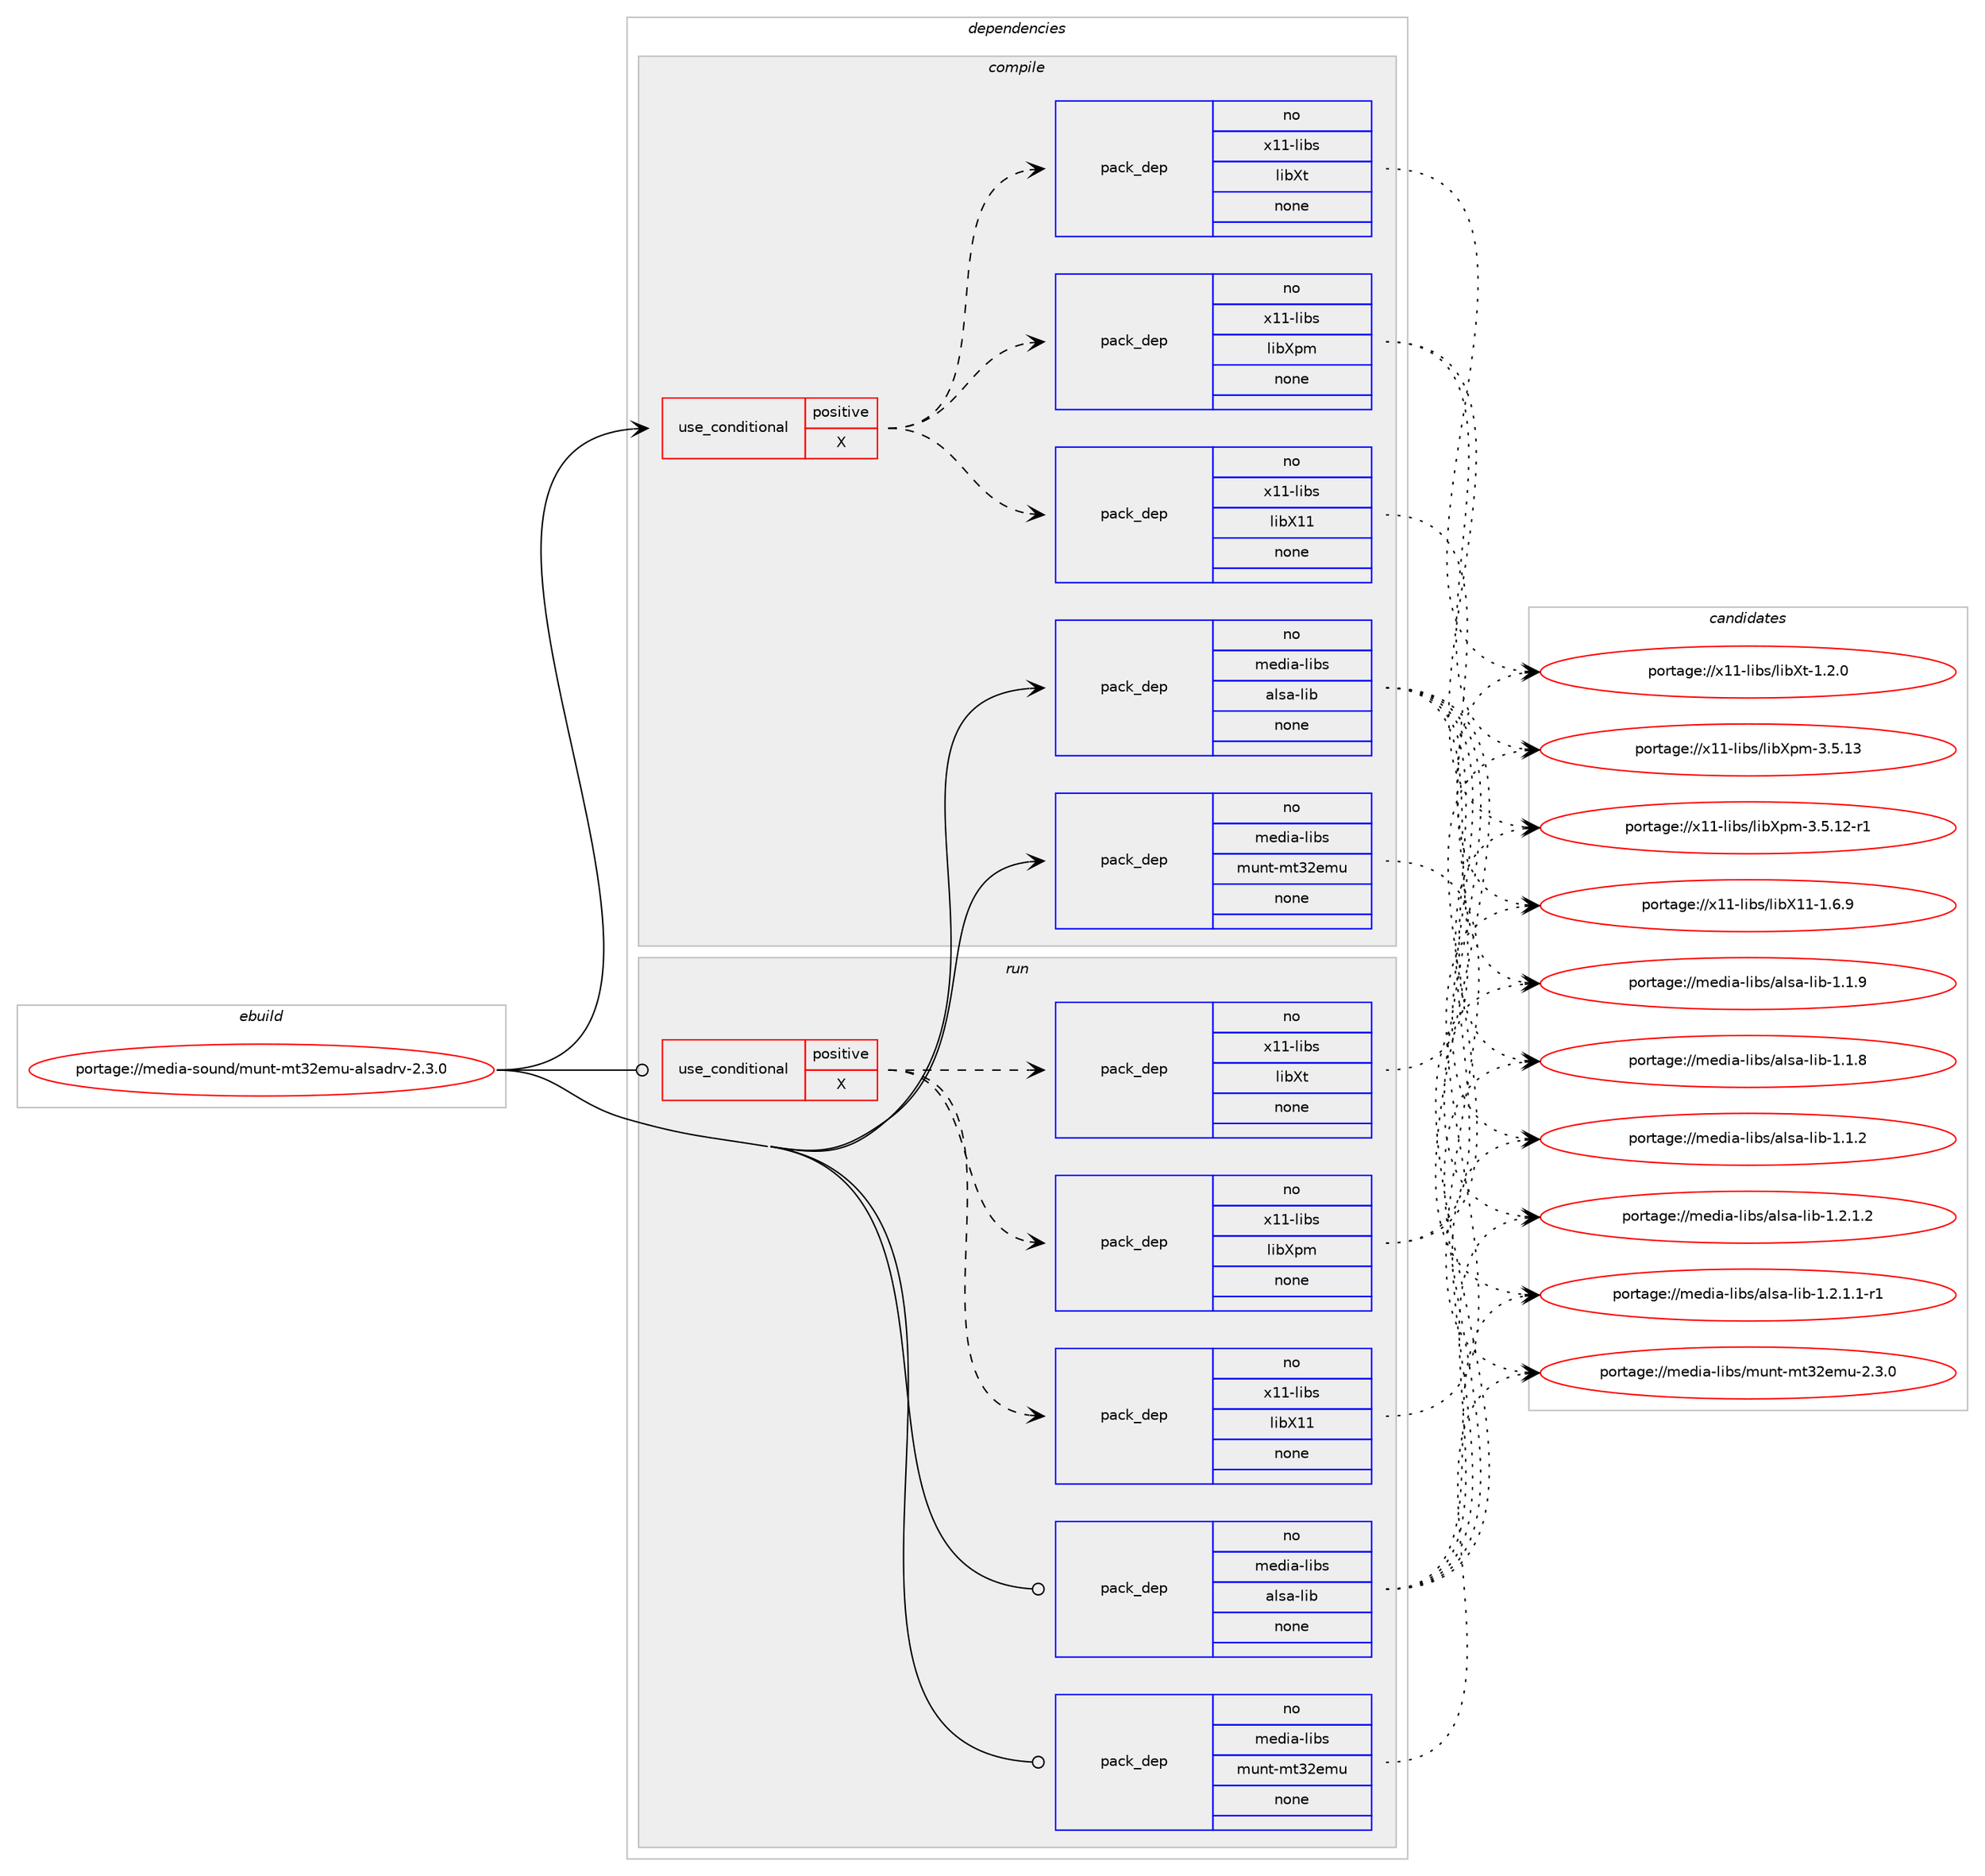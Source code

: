 digraph prolog {

# *************
# Graph options
# *************

newrank=true;
concentrate=true;
compound=true;
graph [rankdir=LR,fontname=Helvetica,fontsize=10,ranksep=1.5];#, ranksep=2.5, nodesep=0.2];
edge  [arrowhead=vee];
node  [fontname=Helvetica,fontsize=10];

# **********
# The ebuild
# **********

subgraph cluster_leftcol {
color=gray;
rank=same;
label=<<i>ebuild</i>>;
id [label="portage://media-sound/munt-mt32emu-alsadrv-2.3.0", color=red, width=4, href="../media-sound/munt-mt32emu-alsadrv-2.3.0.svg"];
}

# ****************
# The dependencies
# ****************

subgraph cluster_midcol {
color=gray;
label=<<i>dependencies</i>>;
subgraph cluster_compile {
fillcolor="#eeeeee";
style=filled;
label=<<i>compile</i>>;
subgraph cond42693 {
dependency189176 [label=<<TABLE BORDER="0" CELLBORDER="1" CELLSPACING="0" CELLPADDING="4"><TR><TD ROWSPAN="3" CELLPADDING="10">use_conditional</TD></TR><TR><TD>positive</TD></TR><TR><TD>X</TD></TR></TABLE>>, shape=none, color=red];
subgraph pack143556 {
dependency189177 [label=<<TABLE BORDER="0" CELLBORDER="1" CELLSPACING="0" CELLPADDING="4" WIDTH="220"><TR><TD ROWSPAN="6" CELLPADDING="30">pack_dep</TD></TR><TR><TD WIDTH="110">no</TD></TR><TR><TD>x11-libs</TD></TR><TR><TD>libX11</TD></TR><TR><TD>none</TD></TR><TR><TD></TD></TR></TABLE>>, shape=none, color=blue];
}
dependency189176:e -> dependency189177:w [weight=20,style="dashed",arrowhead="vee"];
subgraph pack143557 {
dependency189178 [label=<<TABLE BORDER="0" CELLBORDER="1" CELLSPACING="0" CELLPADDING="4" WIDTH="220"><TR><TD ROWSPAN="6" CELLPADDING="30">pack_dep</TD></TR><TR><TD WIDTH="110">no</TD></TR><TR><TD>x11-libs</TD></TR><TR><TD>libXpm</TD></TR><TR><TD>none</TD></TR><TR><TD></TD></TR></TABLE>>, shape=none, color=blue];
}
dependency189176:e -> dependency189178:w [weight=20,style="dashed",arrowhead="vee"];
subgraph pack143558 {
dependency189179 [label=<<TABLE BORDER="0" CELLBORDER="1" CELLSPACING="0" CELLPADDING="4" WIDTH="220"><TR><TD ROWSPAN="6" CELLPADDING="30">pack_dep</TD></TR><TR><TD WIDTH="110">no</TD></TR><TR><TD>x11-libs</TD></TR><TR><TD>libXt</TD></TR><TR><TD>none</TD></TR><TR><TD></TD></TR></TABLE>>, shape=none, color=blue];
}
dependency189176:e -> dependency189179:w [weight=20,style="dashed",arrowhead="vee"];
}
id:e -> dependency189176:w [weight=20,style="solid",arrowhead="vee"];
subgraph pack143559 {
dependency189180 [label=<<TABLE BORDER="0" CELLBORDER="1" CELLSPACING="0" CELLPADDING="4" WIDTH="220"><TR><TD ROWSPAN="6" CELLPADDING="30">pack_dep</TD></TR><TR><TD WIDTH="110">no</TD></TR><TR><TD>media-libs</TD></TR><TR><TD>alsa-lib</TD></TR><TR><TD>none</TD></TR><TR><TD></TD></TR></TABLE>>, shape=none, color=blue];
}
id:e -> dependency189180:w [weight=20,style="solid",arrowhead="vee"];
subgraph pack143560 {
dependency189181 [label=<<TABLE BORDER="0" CELLBORDER="1" CELLSPACING="0" CELLPADDING="4" WIDTH="220"><TR><TD ROWSPAN="6" CELLPADDING="30">pack_dep</TD></TR><TR><TD WIDTH="110">no</TD></TR><TR><TD>media-libs</TD></TR><TR><TD>munt-mt32emu</TD></TR><TR><TD>none</TD></TR><TR><TD></TD></TR></TABLE>>, shape=none, color=blue];
}
id:e -> dependency189181:w [weight=20,style="solid",arrowhead="vee"];
}
subgraph cluster_compileandrun {
fillcolor="#eeeeee";
style=filled;
label=<<i>compile and run</i>>;
}
subgraph cluster_run {
fillcolor="#eeeeee";
style=filled;
label=<<i>run</i>>;
subgraph cond42694 {
dependency189182 [label=<<TABLE BORDER="0" CELLBORDER="1" CELLSPACING="0" CELLPADDING="4"><TR><TD ROWSPAN="3" CELLPADDING="10">use_conditional</TD></TR><TR><TD>positive</TD></TR><TR><TD>X</TD></TR></TABLE>>, shape=none, color=red];
subgraph pack143561 {
dependency189183 [label=<<TABLE BORDER="0" CELLBORDER="1" CELLSPACING="0" CELLPADDING="4" WIDTH="220"><TR><TD ROWSPAN="6" CELLPADDING="30">pack_dep</TD></TR><TR><TD WIDTH="110">no</TD></TR><TR><TD>x11-libs</TD></TR><TR><TD>libX11</TD></TR><TR><TD>none</TD></TR><TR><TD></TD></TR></TABLE>>, shape=none, color=blue];
}
dependency189182:e -> dependency189183:w [weight=20,style="dashed",arrowhead="vee"];
subgraph pack143562 {
dependency189184 [label=<<TABLE BORDER="0" CELLBORDER="1" CELLSPACING="0" CELLPADDING="4" WIDTH="220"><TR><TD ROWSPAN="6" CELLPADDING="30">pack_dep</TD></TR><TR><TD WIDTH="110">no</TD></TR><TR><TD>x11-libs</TD></TR><TR><TD>libXpm</TD></TR><TR><TD>none</TD></TR><TR><TD></TD></TR></TABLE>>, shape=none, color=blue];
}
dependency189182:e -> dependency189184:w [weight=20,style="dashed",arrowhead="vee"];
subgraph pack143563 {
dependency189185 [label=<<TABLE BORDER="0" CELLBORDER="1" CELLSPACING="0" CELLPADDING="4" WIDTH="220"><TR><TD ROWSPAN="6" CELLPADDING="30">pack_dep</TD></TR><TR><TD WIDTH="110">no</TD></TR><TR><TD>x11-libs</TD></TR><TR><TD>libXt</TD></TR><TR><TD>none</TD></TR><TR><TD></TD></TR></TABLE>>, shape=none, color=blue];
}
dependency189182:e -> dependency189185:w [weight=20,style="dashed",arrowhead="vee"];
}
id:e -> dependency189182:w [weight=20,style="solid",arrowhead="odot"];
subgraph pack143564 {
dependency189186 [label=<<TABLE BORDER="0" CELLBORDER="1" CELLSPACING="0" CELLPADDING="4" WIDTH="220"><TR><TD ROWSPAN="6" CELLPADDING="30">pack_dep</TD></TR><TR><TD WIDTH="110">no</TD></TR><TR><TD>media-libs</TD></TR><TR><TD>alsa-lib</TD></TR><TR><TD>none</TD></TR><TR><TD></TD></TR></TABLE>>, shape=none, color=blue];
}
id:e -> dependency189186:w [weight=20,style="solid",arrowhead="odot"];
subgraph pack143565 {
dependency189187 [label=<<TABLE BORDER="0" CELLBORDER="1" CELLSPACING="0" CELLPADDING="4" WIDTH="220"><TR><TD ROWSPAN="6" CELLPADDING="30">pack_dep</TD></TR><TR><TD WIDTH="110">no</TD></TR><TR><TD>media-libs</TD></TR><TR><TD>munt-mt32emu</TD></TR><TR><TD>none</TD></TR><TR><TD></TD></TR></TABLE>>, shape=none, color=blue];
}
id:e -> dependency189187:w [weight=20,style="solid",arrowhead="odot"];
}
}

# **************
# The candidates
# **************

subgraph cluster_choices {
rank=same;
color=gray;
label=<<i>candidates</i>>;

subgraph choice143556 {
color=black;
nodesep=1;
choice120494945108105981154710810598884949454946544657 [label="portage://x11-libs/libX11-1.6.9", color=red, width=4,href="../x11-libs/libX11-1.6.9.svg"];
dependency189177:e -> choice120494945108105981154710810598884949454946544657:w [style=dotted,weight="100"];
}
subgraph choice143557 {
color=black;
nodesep=1;
choice1204949451081059811547108105988811210945514653464951 [label="portage://x11-libs/libXpm-3.5.13", color=red, width=4,href="../x11-libs/libXpm-3.5.13.svg"];
choice12049494510810598115471081059888112109455146534649504511449 [label="portage://x11-libs/libXpm-3.5.12-r1", color=red, width=4,href="../x11-libs/libXpm-3.5.12-r1.svg"];
dependency189178:e -> choice1204949451081059811547108105988811210945514653464951:w [style=dotted,weight="100"];
dependency189178:e -> choice12049494510810598115471081059888112109455146534649504511449:w [style=dotted,weight="100"];
}
subgraph choice143558 {
color=black;
nodesep=1;
choice12049494510810598115471081059888116454946504648 [label="portage://x11-libs/libXt-1.2.0", color=red, width=4,href="../x11-libs/libXt-1.2.0.svg"];
dependency189179:e -> choice12049494510810598115471081059888116454946504648:w [style=dotted,weight="100"];
}
subgraph choice143559 {
color=black;
nodesep=1;
choice10910110010597451081059811547971081159745108105984549465046494650 [label="portage://media-libs/alsa-lib-1.2.1.2", color=red, width=4,href="../media-libs/alsa-lib-1.2.1.2.svg"];
choice109101100105974510810598115479710811597451081059845494650464946494511449 [label="portage://media-libs/alsa-lib-1.2.1.1-r1", color=red, width=4,href="../media-libs/alsa-lib-1.2.1.1-r1.svg"];
choice1091011001059745108105981154797108115974510810598454946494657 [label="portage://media-libs/alsa-lib-1.1.9", color=red, width=4,href="../media-libs/alsa-lib-1.1.9.svg"];
choice1091011001059745108105981154797108115974510810598454946494656 [label="portage://media-libs/alsa-lib-1.1.8", color=red, width=4,href="../media-libs/alsa-lib-1.1.8.svg"];
choice1091011001059745108105981154797108115974510810598454946494650 [label="portage://media-libs/alsa-lib-1.1.2", color=red, width=4,href="../media-libs/alsa-lib-1.1.2.svg"];
dependency189180:e -> choice10910110010597451081059811547971081159745108105984549465046494650:w [style=dotted,weight="100"];
dependency189180:e -> choice109101100105974510810598115479710811597451081059845494650464946494511449:w [style=dotted,weight="100"];
dependency189180:e -> choice1091011001059745108105981154797108115974510810598454946494657:w [style=dotted,weight="100"];
dependency189180:e -> choice1091011001059745108105981154797108115974510810598454946494656:w [style=dotted,weight="100"];
dependency189180:e -> choice1091011001059745108105981154797108115974510810598454946494650:w [style=dotted,weight="100"];
}
subgraph choice143560 {
color=black;
nodesep=1;
choice10910110010597451081059811547109117110116451091165150101109117455046514648 [label="portage://media-libs/munt-mt32emu-2.3.0", color=red, width=4,href="../media-libs/munt-mt32emu-2.3.0.svg"];
dependency189181:e -> choice10910110010597451081059811547109117110116451091165150101109117455046514648:w [style=dotted,weight="100"];
}
subgraph choice143561 {
color=black;
nodesep=1;
choice120494945108105981154710810598884949454946544657 [label="portage://x11-libs/libX11-1.6.9", color=red, width=4,href="../x11-libs/libX11-1.6.9.svg"];
dependency189183:e -> choice120494945108105981154710810598884949454946544657:w [style=dotted,weight="100"];
}
subgraph choice143562 {
color=black;
nodesep=1;
choice1204949451081059811547108105988811210945514653464951 [label="portage://x11-libs/libXpm-3.5.13", color=red, width=4,href="../x11-libs/libXpm-3.5.13.svg"];
choice12049494510810598115471081059888112109455146534649504511449 [label="portage://x11-libs/libXpm-3.5.12-r1", color=red, width=4,href="../x11-libs/libXpm-3.5.12-r1.svg"];
dependency189184:e -> choice1204949451081059811547108105988811210945514653464951:w [style=dotted,weight="100"];
dependency189184:e -> choice12049494510810598115471081059888112109455146534649504511449:w [style=dotted,weight="100"];
}
subgraph choice143563 {
color=black;
nodesep=1;
choice12049494510810598115471081059888116454946504648 [label="portage://x11-libs/libXt-1.2.0", color=red, width=4,href="../x11-libs/libXt-1.2.0.svg"];
dependency189185:e -> choice12049494510810598115471081059888116454946504648:w [style=dotted,weight="100"];
}
subgraph choice143564 {
color=black;
nodesep=1;
choice10910110010597451081059811547971081159745108105984549465046494650 [label="portage://media-libs/alsa-lib-1.2.1.2", color=red, width=4,href="../media-libs/alsa-lib-1.2.1.2.svg"];
choice109101100105974510810598115479710811597451081059845494650464946494511449 [label="portage://media-libs/alsa-lib-1.2.1.1-r1", color=red, width=4,href="../media-libs/alsa-lib-1.2.1.1-r1.svg"];
choice1091011001059745108105981154797108115974510810598454946494657 [label="portage://media-libs/alsa-lib-1.1.9", color=red, width=4,href="../media-libs/alsa-lib-1.1.9.svg"];
choice1091011001059745108105981154797108115974510810598454946494656 [label="portage://media-libs/alsa-lib-1.1.8", color=red, width=4,href="../media-libs/alsa-lib-1.1.8.svg"];
choice1091011001059745108105981154797108115974510810598454946494650 [label="portage://media-libs/alsa-lib-1.1.2", color=red, width=4,href="../media-libs/alsa-lib-1.1.2.svg"];
dependency189186:e -> choice10910110010597451081059811547971081159745108105984549465046494650:w [style=dotted,weight="100"];
dependency189186:e -> choice109101100105974510810598115479710811597451081059845494650464946494511449:w [style=dotted,weight="100"];
dependency189186:e -> choice1091011001059745108105981154797108115974510810598454946494657:w [style=dotted,weight="100"];
dependency189186:e -> choice1091011001059745108105981154797108115974510810598454946494656:w [style=dotted,weight="100"];
dependency189186:e -> choice1091011001059745108105981154797108115974510810598454946494650:w [style=dotted,weight="100"];
}
subgraph choice143565 {
color=black;
nodesep=1;
choice10910110010597451081059811547109117110116451091165150101109117455046514648 [label="portage://media-libs/munt-mt32emu-2.3.0", color=red, width=4,href="../media-libs/munt-mt32emu-2.3.0.svg"];
dependency189187:e -> choice10910110010597451081059811547109117110116451091165150101109117455046514648:w [style=dotted,weight="100"];
}
}

}
